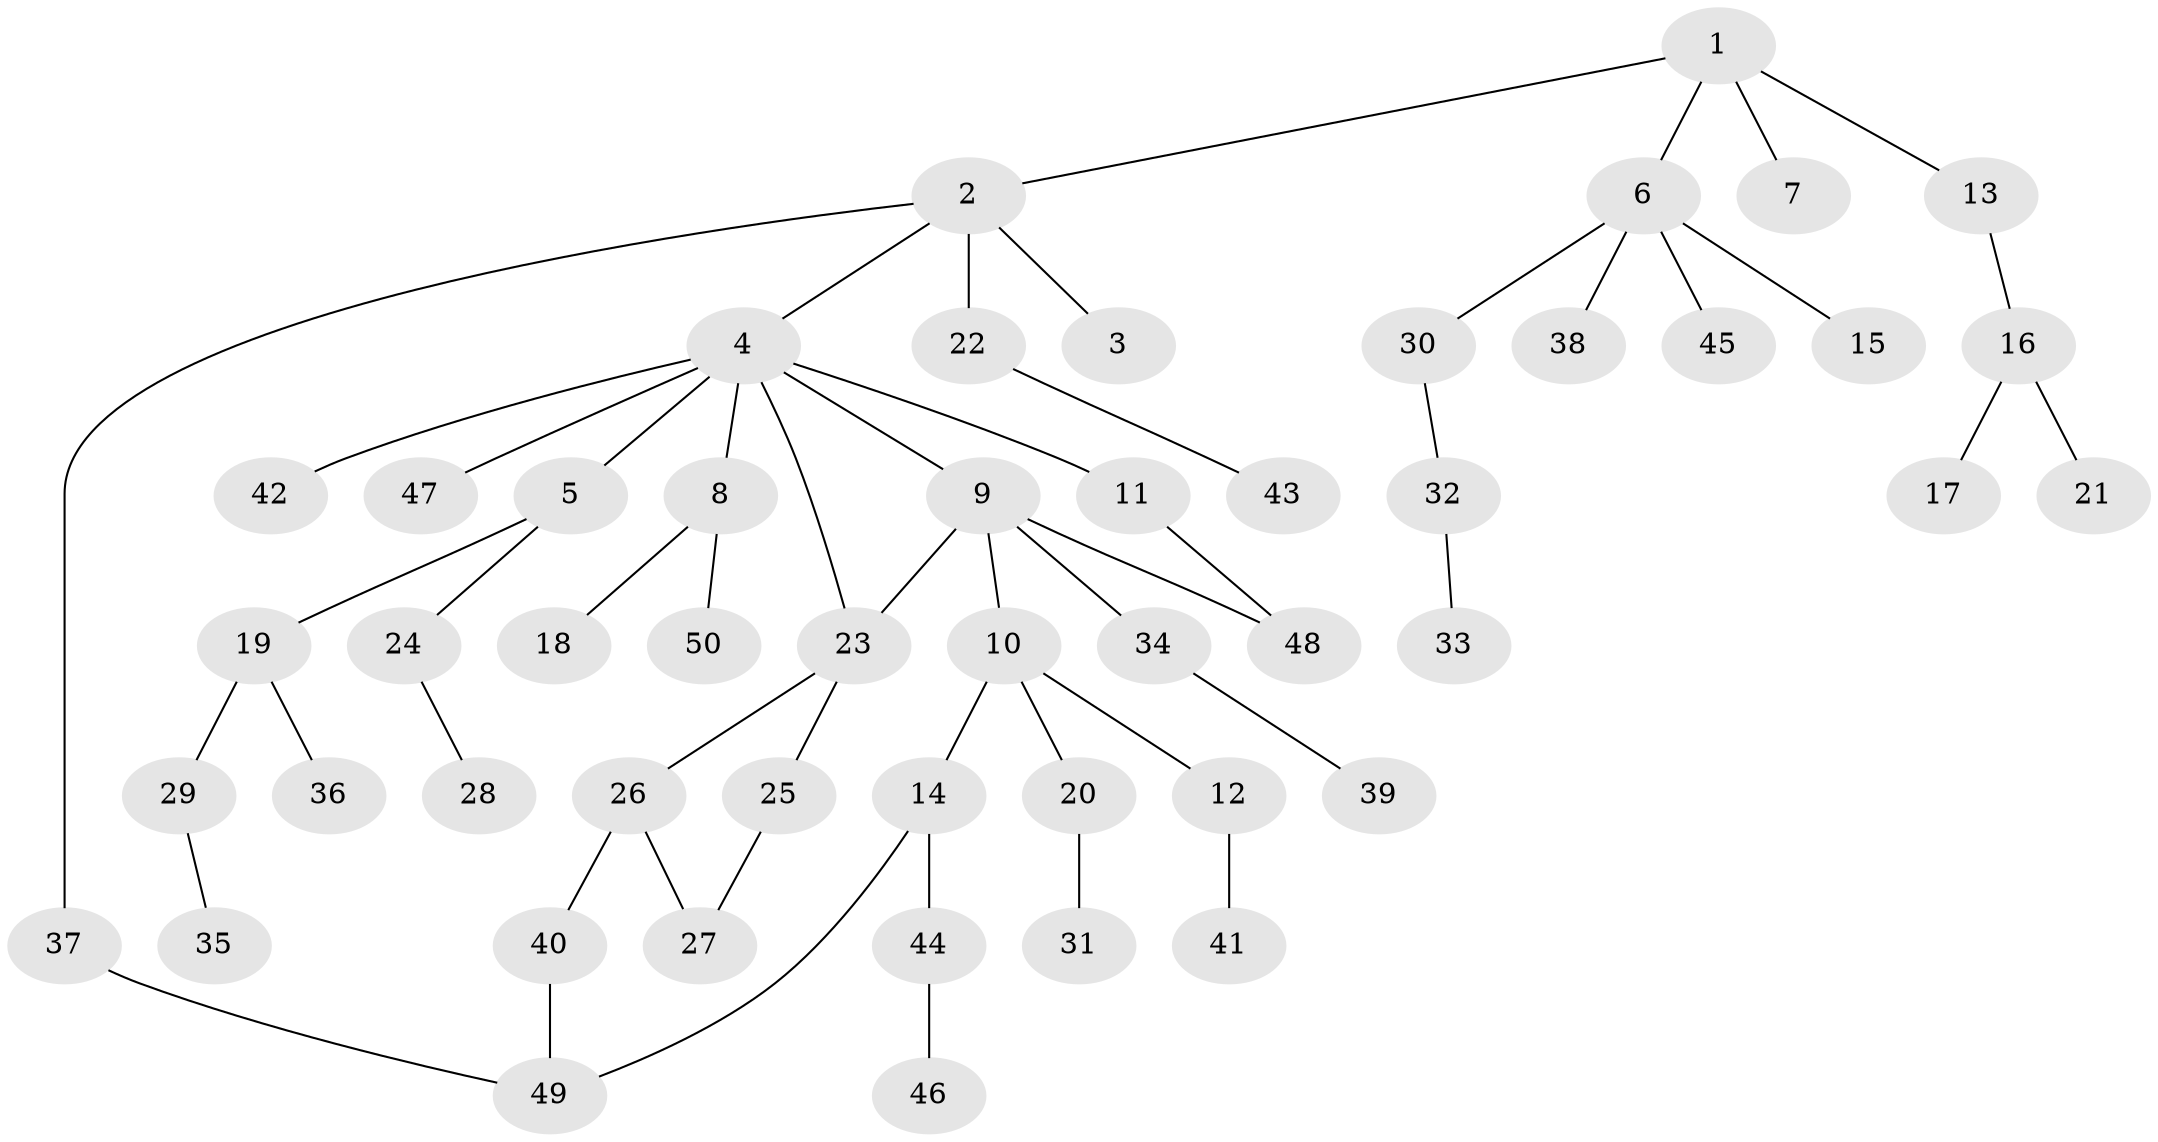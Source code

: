 // coarse degree distribution, {3: 0.12903225806451613, 5: 0.03225806451612903, 1: 0.4838709677419355, 8: 0.03225806451612903, 4: 0.06451612903225806, 2: 0.22580645161290322, 6: 0.03225806451612903}
// Generated by graph-tools (version 1.1) at 2025/23/03/03/25 07:23:35]
// undirected, 50 vertices, 54 edges
graph export_dot {
graph [start="1"]
  node [color=gray90,style=filled];
  1;
  2;
  3;
  4;
  5;
  6;
  7;
  8;
  9;
  10;
  11;
  12;
  13;
  14;
  15;
  16;
  17;
  18;
  19;
  20;
  21;
  22;
  23;
  24;
  25;
  26;
  27;
  28;
  29;
  30;
  31;
  32;
  33;
  34;
  35;
  36;
  37;
  38;
  39;
  40;
  41;
  42;
  43;
  44;
  45;
  46;
  47;
  48;
  49;
  50;
  1 -- 2;
  1 -- 6;
  1 -- 7;
  1 -- 13;
  2 -- 3;
  2 -- 4;
  2 -- 22;
  2 -- 37;
  4 -- 5;
  4 -- 8;
  4 -- 9;
  4 -- 11;
  4 -- 42;
  4 -- 47;
  4 -- 23;
  5 -- 19;
  5 -- 24;
  6 -- 15;
  6 -- 30;
  6 -- 38;
  6 -- 45;
  8 -- 18;
  8 -- 50;
  9 -- 10;
  9 -- 23;
  9 -- 34;
  9 -- 48;
  10 -- 12;
  10 -- 14;
  10 -- 20;
  11 -- 48;
  12 -- 41;
  13 -- 16;
  14 -- 44;
  14 -- 49;
  16 -- 17;
  16 -- 21;
  19 -- 29;
  19 -- 36;
  20 -- 31;
  22 -- 43;
  23 -- 25;
  23 -- 26;
  24 -- 28;
  25 -- 27;
  26 -- 40;
  26 -- 27;
  29 -- 35;
  30 -- 32;
  32 -- 33;
  34 -- 39;
  37 -- 49;
  40 -- 49;
  44 -- 46;
}
